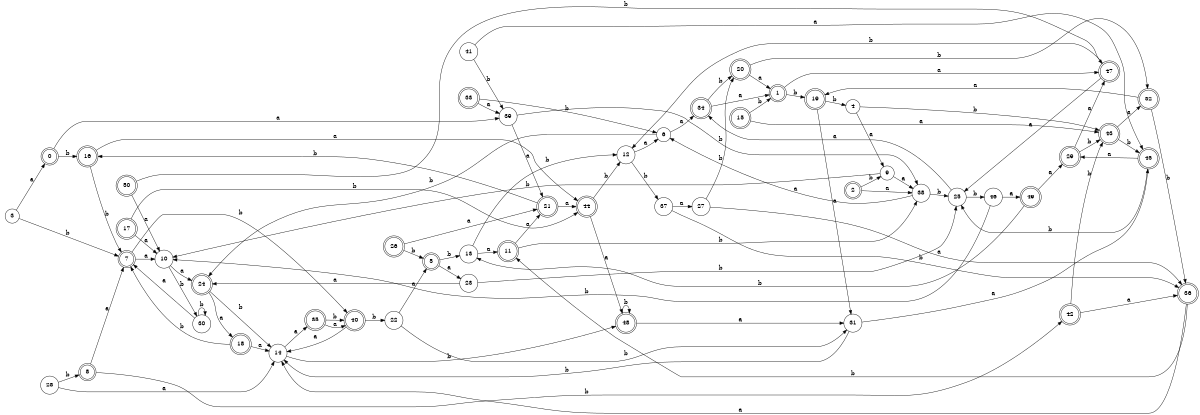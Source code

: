 digraph n41_10 {
__start0 [label="" shape="none"];

rankdir=LR;
size="8,5";

s0 [style="rounded,filled", color="black", fillcolor="white" shape="doublecircle", label="0"];
s1 [style="rounded,filled", color="black", fillcolor="white" shape="doublecircle", label="1"];
s2 [style="rounded,filled", color="black", fillcolor="white" shape="doublecircle", label="2"];
s3 [style="filled", color="black", fillcolor="white" shape="circle", label="3"];
s4 [style="filled", color="black", fillcolor="white" shape="circle", label="4"];
s5 [style="rounded,filled", color="black", fillcolor="white" shape="doublecircle", label="5"];
s6 [style="filled", color="black", fillcolor="white" shape="circle", label="6"];
s7 [style="rounded,filled", color="black", fillcolor="white" shape="doublecircle", label="7"];
s8 [style="rounded,filled", color="black", fillcolor="white" shape="doublecircle", label="8"];
s9 [style="filled", color="black", fillcolor="white" shape="circle", label="9"];
s10 [style="filled", color="black", fillcolor="white" shape="circle", label="10"];
s11 [style="rounded,filled", color="black", fillcolor="white" shape="doublecircle", label="11"];
s12 [style="filled", color="black", fillcolor="white" shape="circle", label="12"];
s13 [style="filled", color="black", fillcolor="white" shape="circle", label="13"];
s14 [style="filled", color="black", fillcolor="white" shape="circle", label="14"];
s15 [style="rounded,filled", color="black", fillcolor="white" shape="doublecircle", label="15"];
s16 [style="rounded,filled", color="black", fillcolor="white" shape="doublecircle", label="16"];
s17 [style="rounded,filled", color="black", fillcolor="white" shape="doublecircle", label="17"];
s18 [style="rounded,filled", color="black", fillcolor="white" shape="doublecircle", label="18"];
s19 [style="rounded,filled", color="black", fillcolor="white" shape="doublecircle", label="19"];
s20 [style="rounded,filled", color="black", fillcolor="white" shape="doublecircle", label="20"];
s21 [style="rounded,filled", color="black", fillcolor="white" shape="doublecircle", label="21"];
s22 [style="filled", color="black", fillcolor="white" shape="circle", label="22"];
s23 [style="filled", color="black", fillcolor="white" shape="circle", label="23"];
s24 [style="rounded,filled", color="black", fillcolor="white" shape="doublecircle", label="24"];
s25 [style="filled", color="black", fillcolor="white" shape="circle", label="25"];
s26 [style="rounded,filled", color="black", fillcolor="white" shape="doublecircle", label="26"];
s27 [style="filled", color="black", fillcolor="white" shape="circle", label="27"];
s28 [style="filled", color="black", fillcolor="white" shape="circle", label="28"];
s29 [style="rounded,filled", color="black", fillcolor="white" shape="doublecircle", label="29"];
s30 [style="filled", color="black", fillcolor="white" shape="circle", label="30"];
s31 [style="filled", color="black", fillcolor="white" shape="circle", label="31"];
s32 [style="rounded,filled", color="black", fillcolor="white" shape="doublecircle", label="32"];
s33 [style="rounded,filled", color="black", fillcolor="white" shape="doublecircle", label="33"];
s34 [style="rounded,filled", color="black", fillcolor="white" shape="doublecircle", label="34"];
s35 [style="rounded,filled", color="black", fillcolor="white" shape="doublecircle", label="35"];
s36 [style="rounded,filled", color="black", fillcolor="white" shape="doublecircle", label="36"];
s37 [style="filled", color="black", fillcolor="white" shape="circle", label="37"];
s38 [style="filled", color="black", fillcolor="white" shape="circle", label="38"];
s39 [style="filled", color="black", fillcolor="white" shape="circle", label="39"];
s40 [style="rounded,filled", color="black", fillcolor="white" shape="doublecircle", label="40"];
s41 [style="filled", color="black", fillcolor="white" shape="circle", label="41"];
s42 [style="rounded,filled", color="black", fillcolor="white" shape="doublecircle", label="42"];
s43 [style="rounded,filled", color="black", fillcolor="white" shape="doublecircle", label="43"];
s44 [style="rounded,filled", color="black", fillcolor="white" shape="doublecircle", label="44"];
s45 [style="rounded,filled", color="black", fillcolor="white" shape="doublecircle", label="45"];
s46 [style="filled", color="black", fillcolor="white" shape="circle", label="46"];
s47 [style="rounded,filled", color="black", fillcolor="white" shape="doublecircle", label="47"];
s48 [style="rounded,filled", color="black", fillcolor="white" shape="doublecircle", label="48"];
s49 [style="rounded,filled", color="black", fillcolor="white" shape="doublecircle", label="49"];
s50 [style="rounded,filled", color="black", fillcolor="white" shape="doublecircle", label="50"];
s0 -> s39 [label="a"];
s0 -> s16 [label="b"];
s1 -> s47 [label="a"];
s1 -> s19 [label="b"];
s2 -> s38 [label="a"];
s2 -> s9 [label="b"];
s3 -> s0 [label="a"];
s3 -> s7 [label="b"];
s4 -> s9 [label="a"];
s4 -> s43 [label="b"];
s5 -> s23 [label="a"];
s5 -> s13 [label="b"];
s6 -> s34 [label="a"];
s6 -> s24 [label="b"];
s7 -> s10 [label="a"];
s7 -> s40 [label="b"];
s8 -> s7 [label="a"];
s8 -> s42 [label="b"];
s9 -> s38 [label="a"];
s9 -> s10 [label="b"];
s10 -> s24 [label="a"];
s10 -> s30 [label="b"];
s11 -> s21 [label="a"];
s11 -> s38 [label="b"];
s12 -> s6 [label="a"];
s12 -> s37 [label="b"];
s13 -> s11 [label="a"];
s13 -> s12 [label="b"];
s14 -> s35 [label="a"];
s14 -> s48 [label="b"];
s15 -> s43 [label="a"];
s15 -> s1 [label="b"];
s16 -> s44 [label="a"];
s16 -> s7 [label="b"];
s17 -> s10 [label="a"];
s17 -> s44 [label="b"];
s18 -> s14 [label="a"];
s18 -> s7 [label="b"];
s19 -> s31 [label="a"];
s19 -> s4 [label="b"];
s20 -> s1 [label="a"];
s20 -> s32 [label="b"];
s21 -> s44 [label="a"];
s21 -> s16 [label="b"];
s22 -> s5 [label="a"];
s22 -> s31 [label="b"];
s23 -> s24 [label="a"];
s23 -> s25 [label="b"];
s24 -> s18 [label="a"];
s24 -> s14 [label="b"];
s25 -> s34 [label="a"];
s25 -> s46 [label="b"];
s26 -> s21 [label="a"];
s26 -> s5 [label="b"];
s27 -> s36 [label="a"];
s27 -> s20 [label="b"];
s28 -> s14 [label="a"];
s28 -> s8 [label="b"];
s29 -> s47 [label="a"];
s29 -> s43 [label="b"];
s30 -> s7 [label="a"];
s30 -> s30 [label="b"];
s31 -> s45 [label="a"];
s31 -> s14 [label="b"];
s32 -> s19 [label="a"];
s32 -> s36 [label="b"];
s33 -> s39 [label="a"];
s33 -> s6 [label="b"];
s34 -> s1 [label="a"];
s34 -> s20 [label="b"];
s35 -> s40 [label="a"];
s35 -> s40 [label="b"];
s36 -> s14 [label="a"];
s36 -> s11 [label="b"];
s37 -> s27 [label="a"];
s37 -> s36 [label="b"];
s38 -> s6 [label="a"];
s38 -> s25 [label="b"];
s39 -> s21 [label="a"];
s39 -> s38 [label="b"];
s40 -> s14 [label="a"];
s40 -> s22 [label="b"];
s41 -> s45 [label="a"];
s41 -> s39 [label="b"];
s42 -> s36 [label="a"];
s42 -> s43 [label="b"];
s43 -> s32 [label="a"];
s43 -> s45 [label="b"];
s44 -> s48 [label="a"];
s44 -> s12 [label="b"];
s45 -> s29 [label="a"];
s45 -> s25 [label="b"];
s46 -> s49 [label="a"];
s46 -> s10 [label="b"];
s47 -> s25 [label="a"];
s47 -> s12 [label="b"];
s48 -> s31 [label="a"];
s48 -> s48 [label="b"];
s49 -> s29 [label="a"];
s49 -> s13 [label="b"];
s50 -> s10 [label="a"];
s50 -> s47 [label="b"];

}